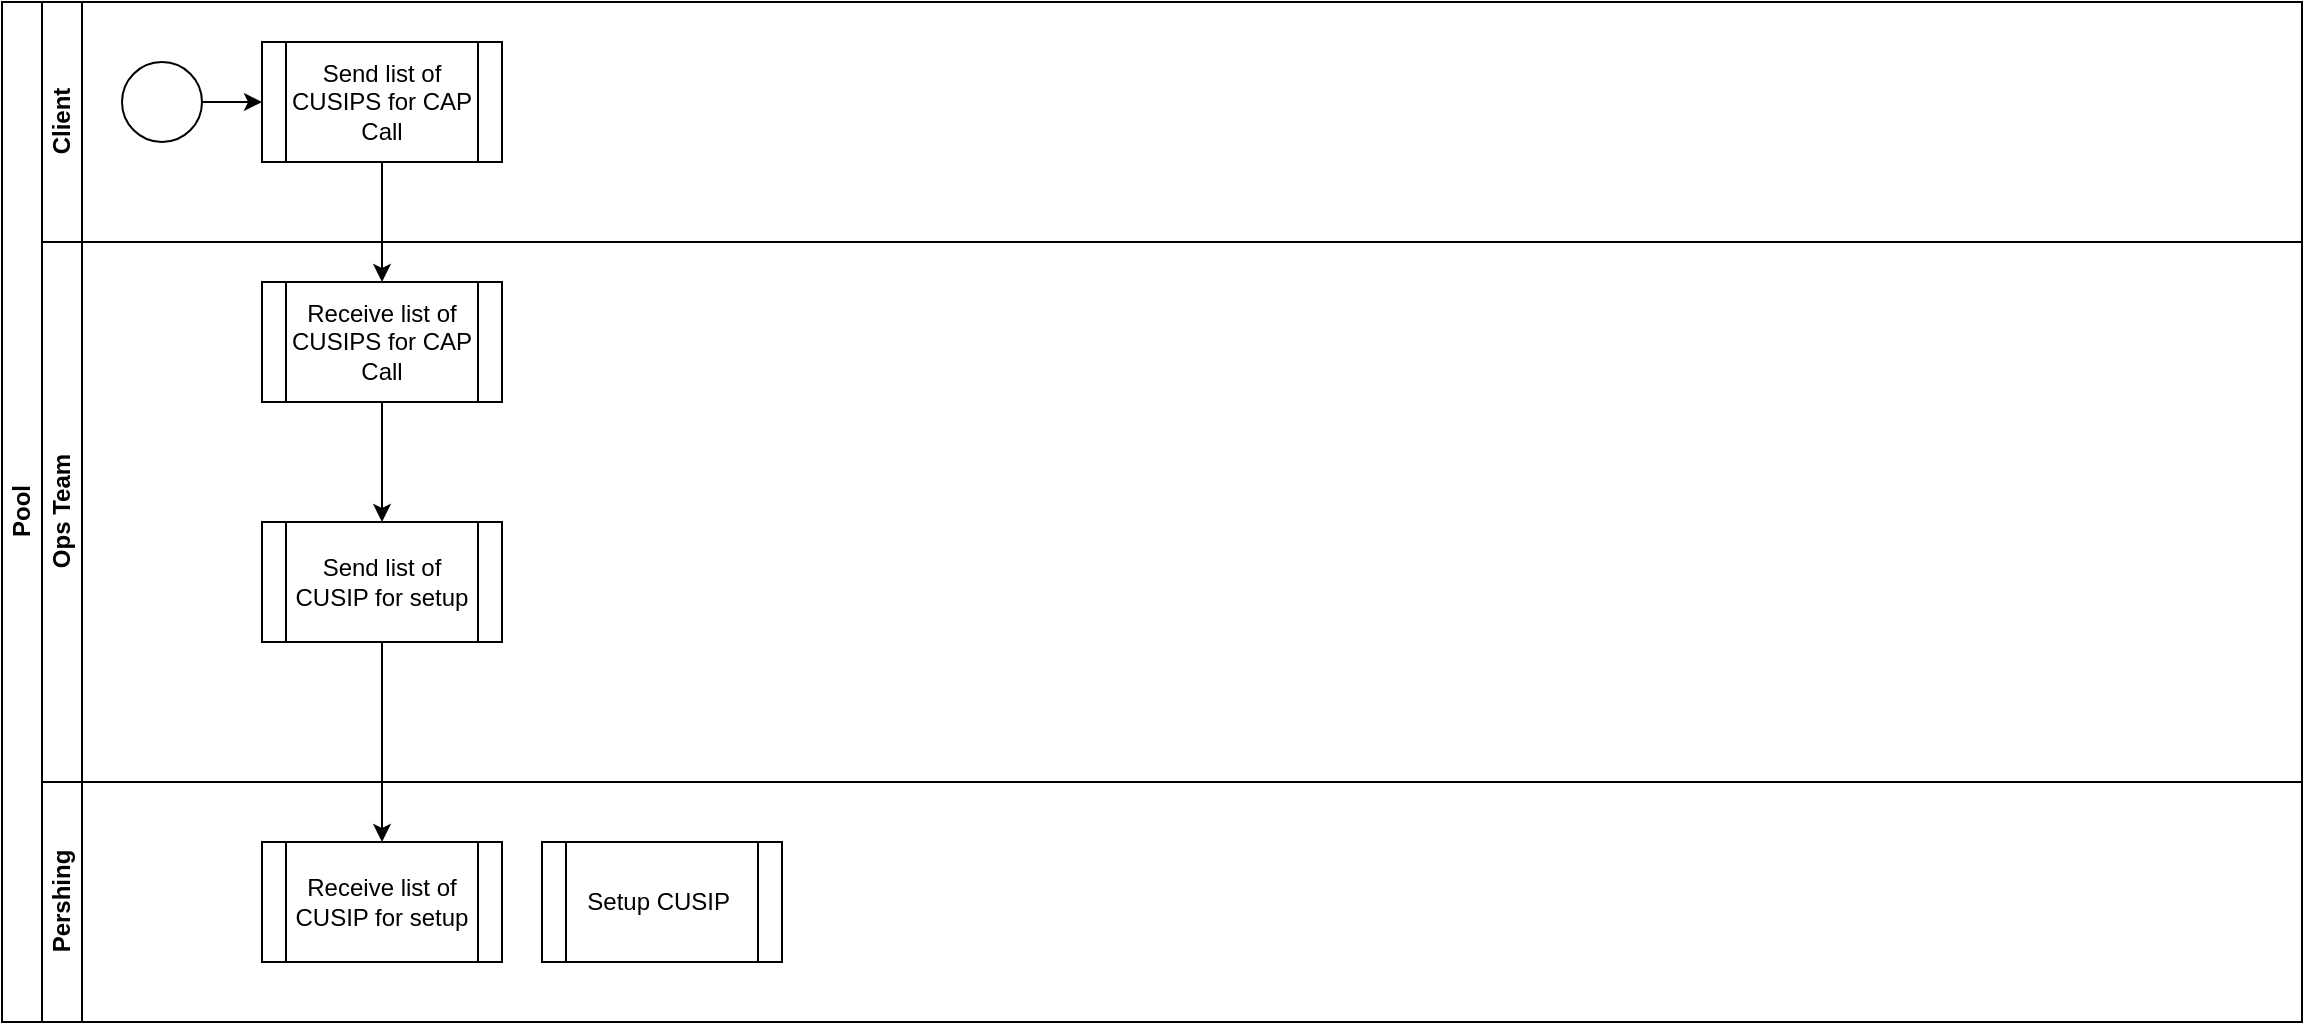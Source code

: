 <mxfile version="12.9.12" type="github">
  <diagram id="prtHgNgQTEPvFCAcTncT" name="Page-1">
    <mxGraphModel dx="1240" dy="689" grid="1" gridSize="10" guides="1" tooltips="1" connect="1" arrows="1" fold="1" page="1" pageScale="1" pageWidth="1169" pageHeight="827" math="0" shadow="0">
      <root>
        <mxCell id="0" />
        <mxCell id="1" parent="0" />
        <mxCell id="dNxyNK7c78bLwvsdeMH5-19" value="Pool" style="swimlane;html=1;childLayout=stackLayout;resizeParent=1;resizeParentMax=0;horizontal=0;startSize=20;horizontalStack=0;" parent="1" vertex="1">
          <mxGeometry x="10" y="10" width="1150" height="510" as="geometry" />
        </mxCell>
        <mxCell id="dNxyNK7c78bLwvsdeMH5-20" value="Client" style="swimlane;html=1;startSize=20;horizontal=0;" parent="dNxyNK7c78bLwvsdeMH5-19" vertex="1">
          <mxGeometry x="20" width="1130" height="120" as="geometry" />
        </mxCell>
        <mxCell id="8vlzeIa9GTS2jfRW9FDT-3" style="edgeStyle=orthogonalEdgeStyle;rounded=0;orthogonalLoop=1;jettySize=auto;html=1;exitX=1;exitY=0.5;exitDx=0;exitDy=0;entryX=0;entryY=0.5;entryDx=0;entryDy=0;" edge="1" parent="dNxyNK7c78bLwvsdeMH5-20" source="dNxyNK7c78bLwvsdeMH5-23" target="8vlzeIa9GTS2jfRW9FDT-2">
          <mxGeometry relative="1" as="geometry" />
        </mxCell>
        <mxCell id="dNxyNK7c78bLwvsdeMH5-23" value="" style="ellipse;whiteSpace=wrap;html=1;" parent="dNxyNK7c78bLwvsdeMH5-20" vertex="1">
          <mxGeometry x="40" y="30" width="40" height="40" as="geometry" />
        </mxCell>
        <mxCell id="8vlzeIa9GTS2jfRW9FDT-2" value="Send list of CUSIPS for CAP Call" style="shape=process;whiteSpace=wrap;html=1;backgroundOutline=1;" vertex="1" parent="dNxyNK7c78bLwvsdeMH5-20">
          <mxGeometry x="110" y="20" width="120" height="60" as="geometry" />
        </mxCell>
        <mxCell id="dNxyNK7c78bLwvsdeMH5-21" value="Ops Team" style="swimlane;html=1;startSize=20;horizontal=0;" parent="dNxyNK7c78bLwvsdeMH5-19" vertex="1">
          <mxGeometry x="20" y="120" width="1130" height="270" as="geometry" />
        </mxCell>
        <mxCell id="8vlzeIa9GTS2jfRW9FDT-11" value="" style="edgeStyle=orthogonalEdgeStyle;rounded=0;orthogonalLoop=1;jettySize=auto;html=1;" edge="1" parent="dNxyNK7c78bLwvsdeMH5-21" source="8vlzeIa9GTS2jfRW9FDT-5" target="8vlzeIa9GTS2jfRW9FDT-8">
          <mxGeometry relative="1" as="geometry" />
        </mxCell>
        <mxCell id="8vlzeIa9GTS2jfRW9FDT-5" value="Receive list of CUSIPS for CAP Call" style="shape=process;whiteSpace=wrap;html=1;backgroundOutline=1;" vertex="1" parent="dNxyNK7c78bLwvsdeMH5-21">
          <mxGeometry x="110" y="20" width="120" height="60" as="geometry" />
        </mxCell>
        <mxCell id="8vlzeIa9GTS2jfRW9FDT-8" value="Send list of CUSIP for setup" style="shape=process;whiteSpace=wrap;html=1;backgroundOutline=1;" vertex="1" parent="dNxyNK7c78bLwvsdeMH5-21">
          <mxGeometry x="110" y="140" width="120" height="60" as="geometry" />
        </mxCell>
        <mxCell id="dNxyNK7c78bLwvsdeMH5-22" value="Pershing" style="swimlane;html=1;startSize=20;horizontal=0;" parent="dNxyNK7c78bLwvsdeMH5-19" vertex="1">
          <mxGeometry x="20" y="390" width="1130" height="120" as="geometry" />
        </mxCell>
        <mxCell id="8vlzeIa9GTS2jfRW9FDT-10" value="Setup CUSIP&amp;nbsp;" style="shape=process;whiteSpace=wrap;html=1;backgroundOutline=1;" vertex="1" parent="dNxyNK7c78bLwvsdeMH5-22">
          <mxGeometry x="250" y="30" width="120" height="60" as="geometry" />
        </mxCell>
        <mxCell id="8vlzeIa9GTS2jfRW9FDT-9" value="Receive list of CUSIP for setup" style="shape=process;whiteSpace=wrap;html=1;backgroundOutline=1;" vertex="1" parent="dNxyNK7c78bLwvsdeMH5-22">
          <mxGeometry x="110" y="30" width="120" height="60" as="geometry" />
        </mxCell>
        <mxCell id="8vlzeIa9GTS2jfRW9FDT-7" style="edgeStyle=orthogonalEdgeStyle;rounded=0;orthogonalLoop=1;jettySize=auto;html=1;exitX=0.5;exitY=1;exitDx=0;exitDy=0;entryX=0.5;entryY=0;entryDx=0;entryDy=0;" edge="1" parent="dNxyNK7c78bLwvsdeMH5-19" source="8vlzeIa9GTS2jfRW9FDT-2" target="8vlzeIa9GTS2jfRW9FDT-5">
          <mxGeometry relative="1" as="geometry" />
        </mxCell>
        <mxCell id="8vlzeIa9GTS2jfRW9FDT-13" value="" style="edgeStyle=orthogonalEdgeStyle;rounded=0;orthogonalLoop=1;jettySize=auto;html=1;" edge="1" parent="dNxyNK7c78bLwvsdeMH5-19" source="8vlzeIa9GTS2jfRW9FDT-8" target="8vlzeIa9GTS2jfRW9FDT-9">
          <mxGeometry relative="1" as="geometry">
            <mxPoint x="190" y="400" as="targetPoint" />
          </mxGeometry>
        </mxCell>
      </root>
    </mxGraphModel>
  </diagram>
</mxfile>
